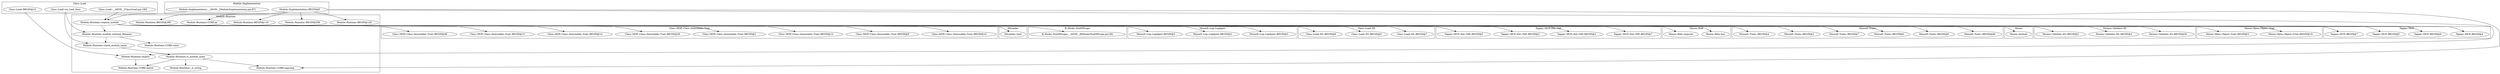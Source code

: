 digraph {
graph [overlap=false]
subgraph cluster_MooseX_Traits {
	label="MooseX::Traits";
	"MooseX::Traits::BEGIN@6";
	"MooseX::Traits::BEGIN@7";
	"MooseX::Traits::BEGIN@2";
	"MooseX::Traits::BEGIN@4";
	"MooseX::Traits::BEGIN@86";
	"MooseX::Traits::BEGIN@9";
}
subgraph cluster_Moose {
	label="Moose";
	"Moose::extends";
}
subgraph cluster_Class_Load {
	label="Class::Load";
	"Class::Load::__ANON__[Class/Load.pm:180]";
	"Class::Load::try_load_class";
	"Class::Load::BEGIN@10";
}
subgraph cluster_Params_Validate_XS {
	label="Params::Validate::XS";
	"Params::Validate::XS::BEGIN@3";
	"Params::Validate::XS::BEGIN@35";
	"Params::Validate::XS::BEGIN@4";
}
subgraph cluster_Moose_Meta_Object_Trait {
	label="Moose::Meta::Object::Trait";
	"Moose::Meta::Object::Trait::BEGIN@10";
	"Moose::Meta::Object::Trait::BEGIN@3";
}
subgraph cluster_Module_Runtime {
	label="Module::Runtime";
	"Module::Runtime::CORE:regcomp";
	"Module::Runtime::import";
	"Module::Runtime::_is_string";
	"Module::Runtime::is_module_name";
	"Module::Runtime::BEGIN@120";
	"Module::Runtime::require_module";
	"Module::Runtime::check_module_name";
	"Module::Runtime::BEGIN@296";
	"Module::Runtime::CORE:match";
	"Module::Runtime::CORE:subst";
	"Module::Runtime::BEGIN@116";
	"Module::Runtime::module_notional_filename";
	"Module::Runtime::CORE:qr";
	"Module::Runtime::BEGIN@289";
}
subgraph cluster_Tapper_MCP {
	label="Tapper::MCP";
	"Tapper::MCP::BEGIN@5";
	"Tapper::MCP::BEGIN@7";
	"Tapper::MCP::BEGIN@4";
	"Tapper::MCP::BEGIN@8";
}
subgraph cluster_Class_MOP_Class_Immutable_Trait {
	label="Class::MOP::Class::Immutable::Trait";
	"Class::MOP::Class::Immutable::Trait::BEGIN@15";
	"Class::MOP::Class::Immutable::Trait::BEGIN@46";
	"Class::MOP::Class::Immutable::Trait::BEGIN@10";
	"Class::MOP::Class::Immutable::Trait::BEGIN@9";
	"Class::MOP::Class::Immutable::Trait::BEGIN@12";
	"Class::MOP::Class::Immutable::Trait::BEGIN@2";
	"Class::MOP::Class::Immutable::Trait::BEGIN@36";
	"Class::MOP::Class::Immutable::Trait::BEGIN@14";
}
subgraph cluster_XSLoader {
	label="XSLoader";
	"XSLoader::load";
}
subgraph cluster_B_Hooks_EndOfScope {
	label="B::Hooks::EndOfScope";
	"B::Hooks::EndOfScope::__ANON__[B/Hooks/EndOfScope.pm:26]";
}
subgraph cluster_Module_Implementation {
	label="Module::Implementation";
	"Module::Implementation::BEGIN@9";
	"Module::Implementation::__ANON__[Module/Implementation.pm:87]";
}
subgraph cluster_MooseX_Log_Log4perl {
	label="MooseX::Log::Log4perl";
	"MooseX::Log::Log4perl::BEGIN@5";
	"MooseX::Log::Log4perl::BEGIN@3";
	"MooseX::Log::Log4perl::BEGIN@4";
}
subgraph cluster_Class_Load_XS {
	label="Class::Load::XS";
	"Class::Load::XS::BEGIN@6";
	"Class::Load::XS::BEGIN@7";
	"Class::Load::XS::BEGIN@9";
}
subgraph cluster_Tapper_MCP_Net_TAP {
	label="Tapper::MCP::Net::TAP";
	"Tapper::MCP::Net::TAP::BEGIN@3";
	"Tapper::MCP::Net::TAP::BEGIN@5";
	"Tapper::MCP::Net::TAP::BEGIN@7";
	"Tapper::MCP::Net::TAP::BEGIN@4";
}
subgraph cluster_Moose_Role {
	label="Moose::Role";
	"Moose::Role::has";
	"Moose::Role::requires";
}
"Module::Runtime::require_module" -> "Moose::Meta::Object::Trait::BEGIN@3";
"Module::Implementation::BEGIN@9" -> "Module::Runtime::BEGIN@116";
"Module::Runtime::require_module" -> "Class::MOP::Class::Immutable::Trait::BEGIN@15";
"Module::Runtime::require_module" -> "Tapper::MCP::Net::TAP::BEGIN@7";
"Module::Runtime::require_module" -> "Tapper::MCP::BEGIN@4";
"Module::Runtime::require_module" -> "Tapper::MCP::Net::TAP::BEGIN@3";
"Class::Load::try_load_class" -> "Module::Runtime::module_notional_filename";
"Module::Runtime::require_module" -> "Module::Runtime::module_notional_filename";
"Module::Runtime::require_module" -> "Class::MOP::Class::Immutable::Trait::BEGIN@14";
"Module::Runtime::require_module" -> "Class::MOP::Class::Immutable::Trait::BEGIN@9";
"Module::Runtime::require_module" -> "Class::MOP::Class::Immutable::Trait::BEGIN@36";
"Module::Runtime::require_module" -> "Params::Validate::XS::BEGIN@35";
"Module::Runtime::require_module" -> "Tapper::MCP::BEGIN@7";
"Module::Runtime::require_module" -> "Tapper::MCP::BEGIN@8";
"Module::Runtime::require_module" -> "Class::MOP::Class::Immutable::Trait::BEGIN@2";
"Module::Runtime::require_module" -> "Class::MOP::Class::Immutable::Trait::BEGIN@10";
"Module::Runtime::require_module" -> "MooseX::Traits::BEGIN@2";
"Module::Runtime::require_module" -> "Params::Validate::XS::BEGIN@4";
"Module::Runtime::require_module" -> "Moose::extends";
"Module::Implementation::BEGIN@9" -> "Module::Runtime::BEGIN@296";
"Module::Runtime::require_module" -> "MooseX::Traits::BEGIN@9";
"Module::Runtime::require_module" -> "MooseX::Traits::BEGIN@7";
"Module::Runtime::require_module" -> "B::Hooks::EndOfScope::__ANON__[B/Hooks/EndOfScope.pm:26]";
"Module::Runtime::require_module" -> "Params::Validate::XS::BEGIN@3";
"Module::Implementation::__ANON__[Module/Implementation.pm:87]" -> "Module::Runtime::require_module";
"Class::Load::__ANON__[Class/Load.pm:180]" -> "Module::Runtime::require_module";
"Module::Runtime::require_module" -> "MooseX::Traits::BEGIN@4";
"Module::Runtime::is_module_name" -> "Module::Runtime::_is_string";
"Module::Runtime::require_module" -> "Tapper::MCP::Net::TAP::BEGIN@4";
"Module::Runtime::require_module" -> "Class::Load::XS::BEGIN@7";
"Module::Runtime::require_module" -> "MooseX::Log::Log4perl::BEGIN@5";
"Module::Runtime::require_module" -> "Moose::Role::requires";
"Module::Implementation::BEGIN@9" -> "Module::Runtime::BEGIN@289";
"Module::Implementation::BEGIN@9" -> "Module::Runtime::import";
"Class::Load::BEGIN@10" -> "Module::Runtime::import";
"Module::Implementation::BEGIN@9" -> "Module::Runtime::BEGIN@120";
"Module::Runtime::require_module" -> "Tapper::MCP::Net::TAP::BEGIN@5";
"Module::Implementation::BEGIN@9" -> "Module::Runtime::CORE:qr";
"Class::Load::try_load_class" -> "Module::Runtime::check_module_name";
"Module::Runtime::module_notional_filename" -> "Module::Runtime::check_module_name";
"Module::Runtime::require_module" -> "Moose::Meta::Object::Trait::BEGIN@10";
"Module::Runtime::require_module" -> "MooseX::Log::Log4perl::BEGIN@4";
"Module::Runtime::import" -> "Module::Runtime::CORE:match";
"Module::Runtime::is_module_name" -> "Module::Runtime::CORE:match";
"Module::Runtime::module_notional_filename" -> "Module::Runtime::CORE:subst";
"Module::Runtime::require_module" -> "Tapper::MCP::BEGIN@5";
"Module::Runtime::require_module" -> "XSLoader::load";
"Module::Runtime::require_module" -> "Class::MOP::Class::Immutable::Trait::BEGIN@12";
"Module::Runtime::check_module_name" -> "Module::Runtime::is_module_name";
"Module::Runtime::require_module" -> "Class::MOP::Class::Immutable::Trait::BEGIN@46";
"Module::Runtime::require_module" -> "Moose::Role::has";
"Module::Runtime::require_module" -> "Class::Load::XS::BEGIN@6";
"Module::Implementation::BEGIN@9" -> "Module::Runtime::CORE:regcomp";
"Module::Runtime::is_module_name" -> "Module::Runtime::CORE:regcomp";
"Module::Runtime::require_module" -> "MooseX::Traits::BEGIN@86";
"Module::Runtime::require_module" -> "MooseX::Traits::BEGIN@6";
"Module::Runtime::require_module" -> "MooseX::Log::Log4perl::BEGIN@3";
"Module::Runtime::require_module" -> "Class::Load::XS::BEGIN@9";
}
